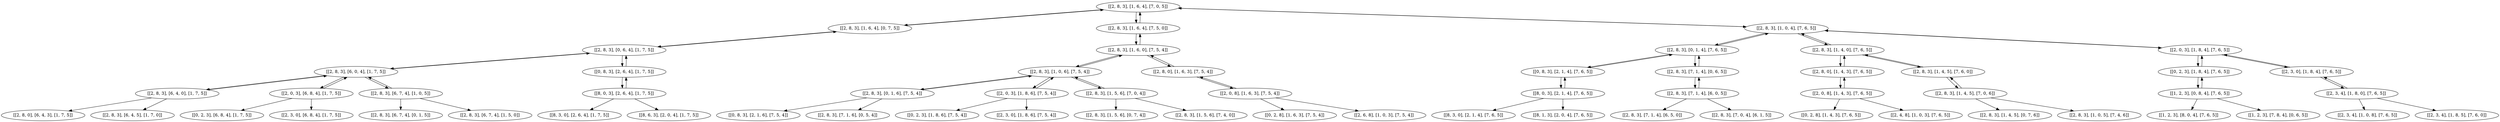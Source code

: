 digraph tree {
    "[[2, 8, 3], [1, 6, 4], [7, 0, 5]]";
    "[[2, 8, 3], [1, 6, 4], [0, 7, 5]]";
    "[[2, 8, 3], [1, 6, 4], [7, 0, 5]]";
    "[[2, 8, 3], [0, 6, 4], [1, 7, 5]]";
    "[[2, 8, 3], [6, 0, 4], [1, 7, 5]]";
    "[[2, 8, 3], [0, 6, 4], [1, 7, 5]]";
    "[[2, 8, 3], [6, 4, 0], [1, 7, 5]]";
    "[[2, 8, 3], [6, 0, 4], [1, 7, 5]]";
    "[[2, 8, 0], [6, 4, 3], [1, 7, 5]]";
    "[[2, 8, 3], [6, 4, 5], [1, 7, 0]]";
    "[[2, 0, 3], [6, 8, 4], [1, 7, 5]]";
    "[[0, 2, 3], [6, 8, 4], [1, 7, 5]]";
    "[[2, 3, 0], [6, 8, 4], [1, 7, 5]]";
    "[[2, 8, 3], [6, 0, 4], [1, 7, 5]]";
    "[[2, 8, 3], [6, 7, 4], [1, 0, 5]]";
    "[[2, 8, 3], [6, 7, 4], [0, 1, 5]]";
    "[[2, 8, 3], [6, 7, 4], [1, 5, 0]]";
    "[[2, 8, 3], [6, 0, 4], [1, 7, 5]]";
    "[[0, 8, 3], [2, 6, 4], [1, 7, 5]]";
    "[[8, 0, 3], [2, 6, 4], [1, 7, 5]]";
    "[[0, 8, 3], [2, 6, 4], [1, 7, 5]]";
    "[[8, 3, 0], [2, 6, 4], [1, 7, 5]]";
    "[[8, 6, 3], [2, 0, 4], [1, 7, 5]]";
    "[[2, 8, 3], [0, 6, 4], [1, 7, 5]]";
    "[[2, 8, 3], [1, 6, 4], [0, 7, 5]]";
    "[[2, 8, 3], [1, 6, 4], [7, 5, 0]]";
    "[[2, 8, 3], [1, 6, 4], [7, 0, 5]]";
    "[[2, 8, 3], [1, 6, 0], [7, 5, 4]]";
    "[[2, 8, 3], [1, 0, 6], [7, 5, 4]]";
    "[[2, 8, 3], [0, 1, 6], [7, 5, 4]]";
    "[[2, 8, 3], [1, 0, 6], [7, 5, 4]]";
    "[[0, 8, 3], [2, 1, 6], [7, 5, 4]]";
    "[[2, 8, 3], [7, 1, 6], [0, 5, 4]]";
    "[[2, 8, 3], [1, 6, 0], [7, 5, 4]]";
    "[[2, 0, 3], [1, 8, 6], [7, 5, 4]]";
    "[[0, 2, 3], [1, 8, 6], [7, 5, 4]]";
    "[[2, 3, 0], [1, 8, 6], [7, 5, 4]]";
    "[[2, 8, 3], [1, 0, 6], [7, 5, 4]]";
    "[[2, 8, 3], [1, 5, 6], [7, 0, 4]]";
    "[[2, 8, 3], [1, 5, 6], [0, 7, 4]]";
    "[[2, 8, 3], [1, 5, 6], [7, 4, 0]]";
    "[[2, 8, 3], [1, 0, 6], [7, 5, 4]]";
    "[[2, 8, 0], [1, 6, 3], [7, 5, 4]]";
    "[[2, 0, 8], [1, 6, 3], [7, 5, 4]]";
    "[[0, 2, 8], [1, 6, 3], [7, 5, 4]]";
    "[[2, 8, 0], [1, 6, 3], [7, 5, 4]]";
    "[[2, 6, 8], [1, 0, 3], [7, 5, 4]]";
    "[[2, 8, 3], [1, 6, 0], [7, 5, 4]]";
    "[[2, 8, 3], [1, 6, 4], [7, 5, 0]]";
    "[[2, 8, 3], [1, 0, 4], [7, 6, 5]]";
    "[[2, 8, 3], [0, 1, 4], [7, 6, 5]]";
    "[[2, 8, 3], [1, 0, 4], [7, 6, 5]]";
    "[[0, 8, 3], [2, 1, 4], [7, 6, 5]]";
    "[[8, 0, 3], [2, 1, 4], [7, 6, 5]]";
    "[[0, 8, 3], [2, 1, 4], [7, 6, 5]]";
    "[[8, 3, 0], [2, 1, 4], [7, 6, 5]]";
    "[[8, 1, 3], [2, 0, 4], [7, 6, 5]]";
    "[[2, 8, 3], [0, 1, 4], [7, 6, 5]]";
    "[[2, 8, 3], [7, 1, 4], [0, 6, 5]]";
    "[[2, 8, 3], [7, 1, 4], [6, 0, 5]]";
    "[[2, 8, 3], [7, 1, 4], [0, 6, 5]]";
    "[[2, 8, 3], [7, 1, 4], [6, 5, 0]]";
    "[[2, 8, 3], [7, 0, 4], [6, 1, 5]]";
    "[[2, 8, 3], [0, 1, 4], [7, 6, 5]]";
    "[[2, 8, 3], [1, 4, 0], [7, 6, 5]]";
    "[[2, 8, 3], [1, 0, 4], [7, 6, 5]]";
    "[[2, 8, 0], [1, 4, 3], [7, 6, 5]]";
    "[[2, 0, 8], [1, 4, 3], [7, 6, 5]]";
    "[[0, 2, 8], [1, 4, 3], [7, 6, 5]]";
    "[[2, 8, 0], [1, 4, 3], [7, 6, 5]]";
    "[[2, 4, 8], [1, 0, 3], [7, 6, 5]]";
    "[[2, 8, 3], [1, 4, 0], [7, 6, 5]]";
    "[[2, 8, 3], [1, 4, 5], [7, 6, 0]]";
    "[[2, 8, 3], [1, 4, 5], [7, 0, 6]]";
    "[[2, 8, 3], [1, 4, 5], [0, 7, 6]]";
    "[[2, 8, 3], [1, 4, 5], [7, 6, 0]]";
    "[[2, 8, 3], [1, 0, 5], [7, 4, 6]]";
    "[[2, 8, 3], [1, 4, 0], [7, 6, 5]]";
    "[[2, 0, 3], [1, 8, 4], [7, 6, 5]]";
    "[[0, 2, 3], [1, 8, 4], [7, 6, 5]]";
    "[[2, 0, 3], [1, 8, 4], [7, 6, 5]]";
    "[[1, 2, 3], [0, 8, 4], [7, 6, 5]]";
    "[[1, 2, 3], [8, 0, 4], [7, 6, 5]]";
    "[[0, 2, 3], [1, 8, 4], [7, 6, 5]]";
    "[[1, 2, 3], [7, 8, 4], [0, 6, 5]]";
    "[[2, 3, 0], [1, 8, 4], [7, 6, 5]]";
    "[[2, 0, 3], [1, 8, 4], [7, 6, 5]]";
    "[[2, 3, 4], [1, 8, 0], [7, 6, 5]]";
    "[[2, 3, 4], [1, 0, 8], [7, 6, 5]]";
    "[[2, 3, 0], [1, 8, 4], [7, 6, 5]]";
    "[[2, 3, 4], [1, 8, 5], [7, 6, 0]]";
    "[[2, 8, 3], [1, 0, 4], [7, 6, 5]]";
    "[[2, 8, 3], [1, 6, 4], [7, 0, 5]]";
    "[[2, 8, 3], [1, 6, 4], [7, 0, 5]]" -> "[[2, 8, 3], [1, 6, 4], [0, 7, 5]]";
    "[[2, 8, 3], [1, 6, 4], [7, 0, 5]]" -> "[[2, 8, 3], [1, 6, 4], [7, 5, 0]]";
    "[[2, 8, 3], [1, 6, 4], [7, 0, 5]]" -> "[[2, 8, 3], [1, 0, 4], [7, 6, 5]]";
    "[[2, 8, 3], [1, 6, 4], [0, 7, 5]]" -> "[[2, 8, 3], [1, 6, 4], [7, 0, 5]]";
    "[[2, 8, 3], [1, 6, 4], [0, 7, 5]]" -> "[[2, 8, 3], [0, 6, 4], [1, 7, 5]]";
    "[[2, 8, 3], [0, 6, 4], [1, 7, 5]]" -> "[[2, 8, 3], [6, 0, 4], [1, 7, 5]]";
    "[[2, 8, 3], [0, 6, 4], [1, 7, 5]]" -> "[[0, 8, 3], [2, 6, 4], [1, 7, 5]]";
    "[[2, 8, 3], [0, 6, 4], [1, 7, 5]]" -> "[[2, 8, 3], [1, 6, 4], [0, 7, 5]]";
    "[[2, 8, 3], [6, 0, 4], [1, 7, 5]]" -> "[[2, 8, 3], [0, 6, 4], [1, 7, 5]]";
    "[[2, 8, 3], [6, 0, 4], [1, 7, 5]]" -> "[[2, 8, 3], [6, 4, 0], [1, 7, 5]]";
    "[[2, 8, 3], [6, 0, 4], [1, 7, 5]]" -> "[[2, 0, 3], [6, 8, 4], [1, 7, 5]]";
    "[[2, 8, 3], [6, 0, 4], [1, 7, 5]]" -> "[[2, 8, 3], [6, 7, 4], [1, 0, 5]]";
    "[[2, 8, 3], [6, 4, 0], [1, 7, 5]]" -> "[[2, 8, 3], [6, 0, 4], [1, 7, 5]]";
    "[[2, 8, 3], [6, 4, 0], [1, 7, 5]]" -> "[[2, 8, 0], [6, 4, 3], [1, 7, 5]]";
    "[[2, 8, 3], [6, 4, 0], [1, 7, 5]]" -> "[[2, 8, 3], [6, 4, 5], [1, 7, 0]]";
    "[[2, 0, 3], [6, 8, 4], [1, 7, 5]]" -> "[[0, 2, 3], [6, 8, 4], [1, 7, 5]]";
    "[[2, 0, 3], [6, 8, 4], [1, 7, 5]]" -> "[[2, 3, 0], [6, 8, 4], [1, 7, 5]]";
    "[[2, 0, 3], [6, 8, 4], [1, 7, 5]]" -> "[[2, 8, 3], [6, 0, 4], [1, 7, 5]]";
    "[[2, 8, 3], [6, 7, 4], [1, 0, 5]]" -> "[[2, 8, 3], [6, 7, 4], [0, 1, 5]]";
    "[[2, 8, 3], [6, 7, 4], [1, 0, 5]]" -> "[[2, 8, 3], [6, 7, 4], [1, 5, 0]]";
    "[[2, 8, 3], [6, 7, 4], [1, 0, 5]]" -> "[[2, 8, 3], [6, 0, 4], [1, 7, 5]]";
    "[[0, 8, 3], [2, 6, 4], [1, 7, 5]]" -> "[[8, 0, 3], [2, 6, 4], [1, 7, 5]]";
    "[[0, 8, 3], [2, 6, 4], [1, 7, 5]]" -> "[[2, 8, 3], [0, 6, 4], [1, 7, 5]]";
    "[[8, 0, 3], [2, 6, 4], [1, 7, 5]]" -> "[[0, 8, 3], [2, 6, 4], [1, 7, 5]]";
    "[[8, 0, 3], [2, 6, 4], [1, 7, 5]]" -> "[[8, 3, 0], [2, 6, 4], [1, 7, 5]]";
    "[[8, 0, 3], [2, 6, 4], [1, 7, 5]]" -> "[[8, 6, 3], [2, 0, 4], [1, 7, 5]]";
    "[[2, 8, 3], [1, 6, 4], [7, 5, 0]]" -> "[[2, 8, 3], [1, 6, 4], [7, 0, 5]]";
    "[[2, 8, 3], [1, 6, 4], [7, 5, 0]]" -> "[[2, 8, 3], [1, 6, 0], [7, 5, 4]]";
    "[[2, 8, 3], [1, 6, 0], [7, 5, 4]]" -> "[[2, 8, 3], [1, 0, 6], [7, 5, 4]]";
    "[[2, 8, 3], [1, 6, 0], [7, 5, 4]]" -> "[[2, 8, 0], [1, 6, 3], [7, 5, 4]]";
    "[[2, 8, 3], [1, 6, 0], [7, 5, 4]]" -> "[[2, 8, 3], [1, 6, 4], [7, 5, 0]]";
    "[[2, 8, 3], [1, 0, 6], [7, 5, 4]]" -> "[[2, 8, 3], [0, 1, 6], [7, 5, 4]]";
    "[[2, 8, 3], [1, 0, 6], [7, 5, 4]]" -> "[[2, 8, 3], [1, 6, 0], [7, 5, 4]]";
    "[[2, 8, 3], [1, 0, 6], [7, 5, 4]]" -> "[[2, 0, 3], [1, 8, 6], [7, 5, 4]]";
    "[[2, 8, 3], [1, 0, 6], [7, 5, 4]]" -> "[[2, 8, 3], [1, 5, 6], [7, 0, 4]]";
    "[[2, 8, 3], [0, 1, 6], [7, 5, 4]]" -> "[[2, 8, 3], [1, 0, 6], [7, 5, 4]]";
    "[[2, 8, 3], [0, 1, 6], [7, 5, 4]]" -> "[[0, 8, 3], [2, 1, 6], [7, 5, 4]]";
    "[[2, 8, 3], [0, 1, 6], [7, 5, 4]]" -> "[[2, 8, 3], [7, 1, 6], [0, 5, 4]]";
    "[[2, 0, 3], [1, 8, 6], [7, 5, 4]]" -> "[[0, 2, 3], [1, 8, 6], [7, 5, 4]]";
    "[[2, 0, 3], [1, 8, 6], [7, 5, 4]]" -> "[[2, 3, 0], [1, 8, 6], [7, 5, 4]]";
    "[[2, 0, 3], [1, 8, 6], [7, 5, 4]]" -> "[[2, 8, 3], [1, 0, 6], [7, 5, 4]]";
    "[[2, 8, 3], [1, 5, 6], [7, 0, 4]]" -> "[[2, 8, 3], [1, 5, 6], [0, 7, 4]]";
    "[[2, 8, 3], [1, 5, 6], [7, 0, 4]]" -> "[[2, 8, 3], [1, 5, 6], [7, 4, 0]]";
    "[[2, 8, 3], [1, 5, 6], [7, 0, 4]]" -> "[[2, 8, 3], [1, 0, 6], [7, 5, 4]]";
    "[[2, 8, 0], [1, 6, 3], [7, 5, 4]]" -> "[[2, 0, 8], [1, 6, 3], [7, 5, 4]]";
    "[[2, 8, 0], [1, 6, 3], [7, 5, 4]]" -> "[[2, 8, 3], [1, 6, 0], [7, 5, 4]]";
    "[[2, 0, 8], [1, 6, 3], [7, 5, 4]]" -> "[[0, 2, 8], [1, 6, 3], [7, 5, 4]]";
    "[[2, 0, 8], [1, 6, 3], [7, 5, 4]]" -> "[[2, 8, 0], [1, 6, 3], [7, 5, 4]]";
    "[[2, 0, 8], [1, 6, 3], [7, 5, 4]]" -> "[[2, 6, 8], [1, 0, 3], [7, 5, 4]]";
    "[[2, 8, 3], [1, 0, 4], [7, 6, 5]]" -> "[[2, 8, 3], [0, 1, 4], [7, 6, 5]]";
    "[[2, 8, 3], [1, 0, 4], [7, 6, 5]]" -> "[[2, 8, 3], [1, 4, 0], [7, 6, 5]]";
    "[[2, 8, 3], [1, 0, 4], [7, 6, 5]]" -> "[[2, 0, 3], [1, 8, 4], [7, 6, 5]]";
    "[[2, 8, 3], [1, 0, 4], [7, 6, 5]]" -> "[[2, 8, 3], [1, 6, 4], [7, 0, 5]]";
    "[[2, 8, 3], [0, 1, 4], [7, 6, 5]]" -> "[[2, 8, 3], [1, 0, 4], [7, 6, 5]]";
    "[[2, 8, 3], [0, 1, 4], [7, 6, 5]]" -> "[[0, 8, 3], [2, 1, 4], [7, 6, 5]]";
    "[[2, 8, 3], [0, 1, 4], [7, 6, 5]]" -> "[[2, 8, 3], [7, 1, 4], [0, 6, 5]]";
    "[[0, 8, 3], [2, 1, 4], [7, 6, 5]]" -> "[[8, 0, 3], [2, 1, 4], [7, 6, 5]]";
    "[[0, 8, 3], [2, 1, 4], [7, 6, 5]]" -> "[[2, 8, 3], [0, 1, 4], [7, 6, 5]]";
    "[[8, 0, 3], [2, 1, 4], [7, 6, 5]]" -> "[[0, 8, 3], [2, 1, 4], [7, 6, 5]]";
    "[[8, 0, 3], [2, 1, 4], [7, 6, 5]]" -> "[[8, 3, 0], [2, 1, 4], [7, 6, 5]]";
    "[[8, 0, 3], [2, 1, 4], [7, 6, 5]]" -> "[[8, 1, 3], [2, 0, 4], [7, 6, 5]]";
    "[[2, 8, 3], [7, 1, 4], [0, 6, 5]]" -> "[[2, 8, 3], [7, 1, 4], [6, 0, 5]]";
    "[[2, 8, 3], [7, 1, 4], [0, 6, 5]]" -> "[[2, 8, 3], [0, 1, 4], [7, 6, 5]]";
    "[[2, 8, 3], [7, 1, 4], [6, 0, 5]]" -> "[[2, 8, 3], [7, 1, 4], [0, 6, 5]]";
    "[[2, 8, 3], [7, 1, 4], [6, 0, 5]]" -> "[[2, 8, 3], [7, 1, 4], [6, 5, 0]]";
    "[[2, 8, 3], [7, 1, 4], [6, 0, 5]]" -> "[[2, 8, 3], [7, 0, 4], [6, 1, 5]]";
    "[[2, 8, 3], [1, 4, 0], [7, 6, 5]]" -> "[[2, 8, 3], [1, 0, 4], [7, 6, 5]]";
    "[[2, 8, 3], [1, 4, 0], [7, 6, 5]]" -> "[[2, 8, 0], [1, 4, 3], [7, 6, 5]]";
    "[[2, 8, 3], [1, 4, 0], [7, 6, 5]]" -> "[[2, 8, 3], [1, 4, 5], [7, 6, 0]]";
    "[[2, 8, 0], [1, 4, 3], [7, 6, 5]]" -> "[[2, 0, 8], [1, 4, 3], [7, 6, 5]]";
    "[[2, 8, 0], [1, 4, 3], [7, 6, 5]]" -> "[[2, 8, 3], [1, 4, 0], [7, 6, 5]]";
    "[[2, 0, 8], [1, 4, 3], [7, 6, 5]]" -> "[[0, 2, 8], [1, 4, 3], [7, 6, 5]]";
    "[[2, 0, 8], [1, 4, 3], [7, 6, 5]]" -> "[[2, 8, 0], [1, 4, 3], [7, 6, 5]]";
    "[[2, 0, 8], [1, 4, 3], [7, 6, 5]]" -> "[[2, 4, 8], [1, 0, 3], [7, 6, 5]]";
    "[[2, 8, 3], [1, 4, 5], [7, 6, 0]]" -> "[[2, 8, 3], [1, 4, 5], [7, 0, 6]]";
    "[[2, 8, 3], [1, 4, 5], [7, 6, 0]]" -> "[[2, 8, 3], [1, 4, 0], [7, 6, 5]]";
    "[[2, 8, 3], [1, 4, 5], [7, 0, 6]]" -> "[[2, 8, 3], [1, 4, 5], [0, 7, 6]]";
    "[[2, 8, 3], [1, 4, 5], [7, 0, 6]]" -> "[[2, 8, 3], [1, 4, 5], [7, 6, 0]]";
    "[[2, 8, 3], [1, 4, 5], [7, 0, 6]]" -> "[[2, 8, 3], [1, 0, 5], [7, 4, 6]]";
    "[[2, 0, 3], [1, 8, 4], [7, 6, 5]]" -> "[[0, 2, 3], [1, 8, 4], [7, 6, 5]]";
    "[[2, 0, 3], [1, 8, 4], [7, 6, 5]]" -> "[[2, 3, 0], [1, 8, 4], [7, 6, 5]]";
    "[[2, 0, 3], [1, 8, 4], [7, 6, 5]]" -> "[[2, 8, 3], [1, 0, 4], [7, 6, 5]]";
    "[[0, 2, 3], [1, 8, 4], [7, 6, 5]]" -> "[[2, 0, 3], [1, 8, 4], [7, 6, 5]]";
    "[[0, 2, 3], [1, 8, 4], [7, 6, 5]]" -> "[[1, 2, 3], [0, 8, 4], [7, 6, 5]]";
    "[[1, 2, 3], [0, 8, 4], [7, 6, 5]]" -> "[[1, 2, 3], [8, 0, 4], [7, 6, 5]]";
    "[[1, 2, 3], [0, 8, 4], [7, 6, 5]]" -> "[[0, 2, 3], [1, 8, 4], [7, 6, 5]]";
    "[[1, 2, 3], [0, 8, 4], [7, 6, 5]]" -> "[[1, 2, 3], [7, 8, 4], [0, 6, 5]]";
    "[[2, 3, 0], [1, 8, 4], [7, 6, 5]]" -> "[[2, 0, 3], [1, 8, 4], [7, 6, 5]]";
    "[[2, 3, 0], [1, 8, 4], [7, 6, 5]]" -> "[[2, 3, 4], [1, 8, 0], [7, 6, 5]]";
    "[[2, 3, 4], [1, 8, 0], [7, 6, 5]]" -> "[[2, 3, 4], [1, 0, 8], [7, 6, 5]]";
    "[[2, 3, 4], [1, 8, 0], [7, 6, 5]]" -> "[[2, 3, 0], [1, 8, 4], [7, 6, 5]]";
    "[[2, 3, 4], [1, 8, 0], [7, 6, 5]]" -> "[[2, 3, 4], [1, 8, 5], [7, 6, 0]]";
}
